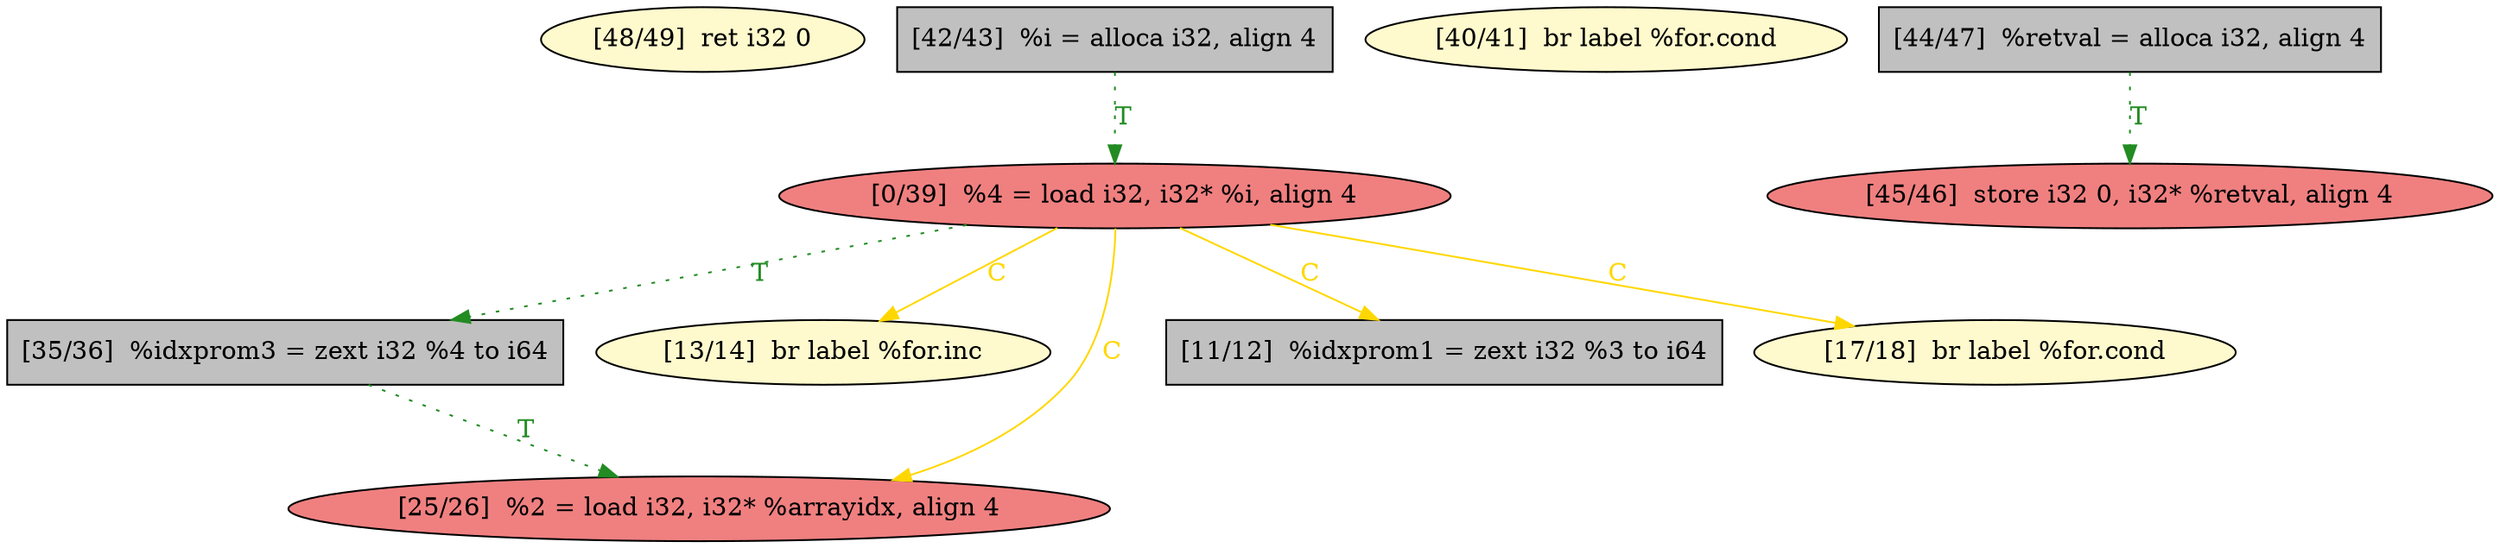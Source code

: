 
digraph G {


node60 [fillcolor=lemonchiffon,label="[48/49]  ret i32 0",shape=ellipse,style=filled ]
node58 [fillcolor=grey,label="[35/36]  %idxprom3 = zext i32 %4 to i64",shape=rectangle,style=filled ]
node56 [fillcolor=lemonchiffon,label="[13/14]  br label %for.inc",shape=ellipse,style=filled ]
node51 [fillcolor=grey,label="[42/43]  %i = alloca i32, align 4",shape=rectangle,style=filled ]
node57 [fillcolor=lightcoral,label="[25/26]  %2 = load i32, i32* %arrayidx, align 4",shape=ellipse,style=filled ]
node50 [fillcolor=lemonchiffon,label="[40/41]  br label %for.cond",shape=ellipse,style=filled ]
node54 [fillcolor=lightcoral,label="[0/39]  %4 = load i32, i32* %i, align 4",shape=ellipse,style=filled ]
node52 [fillcolor=grey,label="[11/12]  %idxprom1 = zext i32 %3 to i64",shape=rectangle,style=filled ]
node59 [fillcolor=grey,label="[44/47]  %retval = alloca i32, align 4",shape=rectangle,style=filled ]
node53 [fillcolor=lightcoral,label="[45/46]  store i32 0, i32* %retval, align 4",shape=ellipse,style=filled ]
node55 [fillcolor=lemonchiffon,label="[17/18]  br label %for.cond",shape=ellipse,style=filled ]

node54->node56 [color=gold,label="C",fontcolor=gold ]
node58->node57 [style=dotted,color=forestgreen,label="T",penwidth=1.0,fontcolor=forestgreen ]
node54->node52 [color=gold,label="C",fontcolor=gold ]
node51->node54 [style=dotted,color=forestgreen,label="T",penwidth=1.0,fontcolor=forestgreen ]
node59->node53 [style=dotted,color=forestgreen,label="T",penwidth=1.0,fontcolor=forestgreen ]
node54->node57 [color=gold,label="C",fontcolor=gold ]
node54->node55 [color=gold,label="C",fontcolor=gold ]
node54->node58 [style=dotted,color=forestgreen,label="T",penwidth=1.0,fontcolor=forestgreen ]


}
